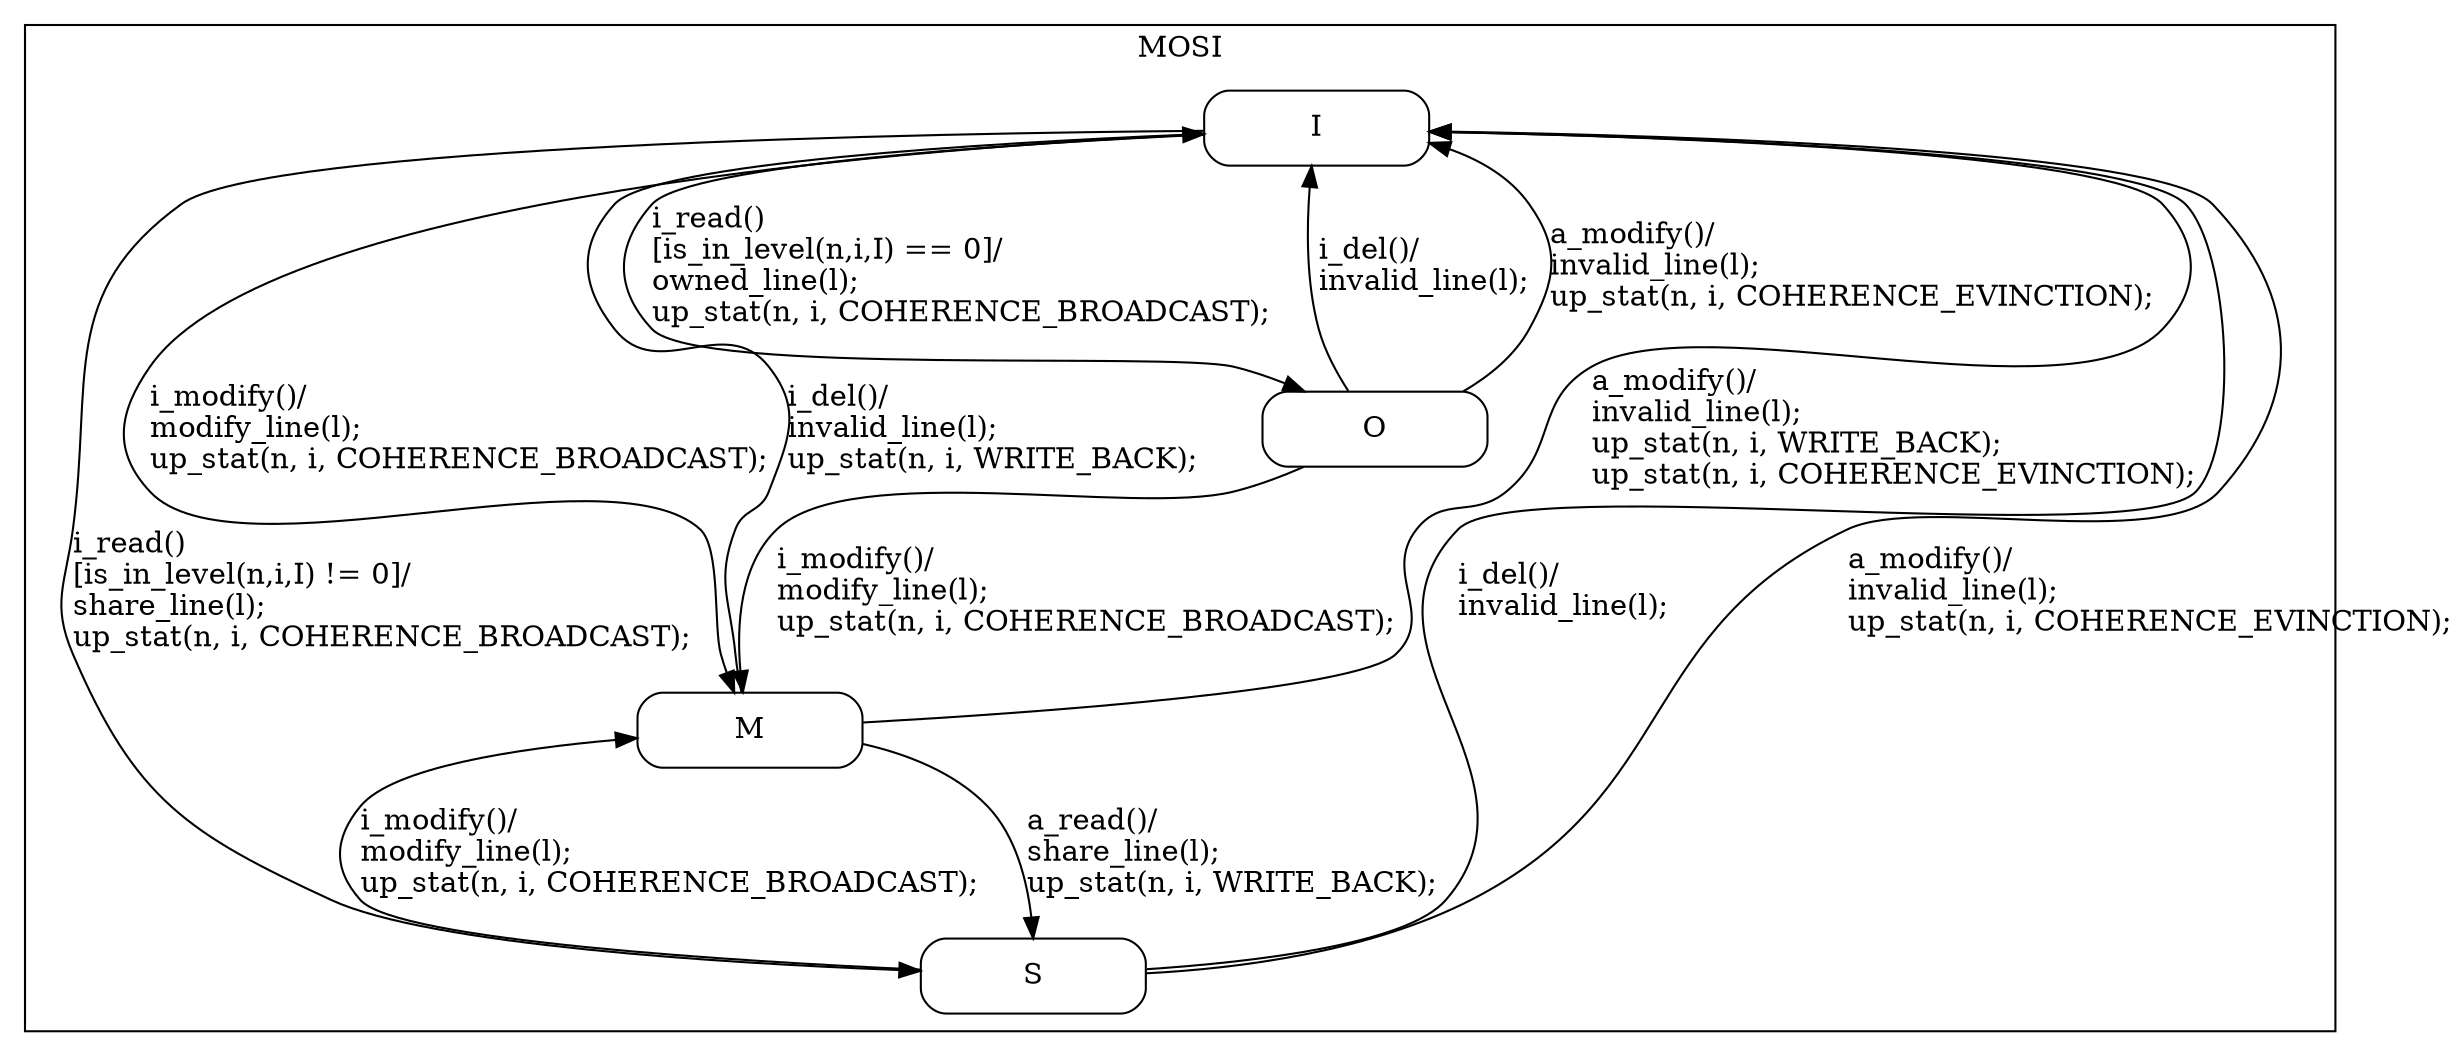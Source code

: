 digraph coherence {

    node
        [shape=Mrecord width=1.5];

    subgraph cluster_MOSI {

        label="MOSI";

        //
        // States (Nodes)
        //

        "MOSI::I"
            [label="{I}"];

        "MOSI::M"
            [label="{M}"];

        "MOSI::S"
            [label="{S}"];

        "MOSI::O"
            [label="{O}"];

        //
        // Transitions (Edges)
        //

        "MOSI::I" -> "MOSI::S"
            [label="i_read()\l\[is_in_level(n,i,I) != 0\]/\lshare_line(l);\lup_stat(n, i, COHERENCE_BROADCAST);\l"];

        "MOSI::I" -> "MOSI::O"
            [label="i_read()\l\[is_in_level(n,i,I) == 0\]/\lowned_line(l);\lup_stat(n, i, COHERENCE_BROADCAST);\l"];

        "MOSI::I" -> "MOSI::M"
            [label="i_modify()/\lmodify_line(l);\lup_stat(n, i, COHERENCE_BROADCAST);\l"];

        "MOSI::M" -> "MOSI::S"
            [label="a_read()/\lshare_line(l);\lup_stat(n, i, WRITE_BACK);\l"];

        "MOSI::M" -> "MOSI::I"
            [label="i_del()/\linvalid_line(l);\lup_stat(n, i, WRITE_BACK);\l"];

        "MOSI::M" -> "MOSI::I"
            [label="a_modify()/\linvalid_line(l);\lup_stat(n, i, WRITE_BACK);\lup_stat(n, i, COHERENCE_EVINCTION);\l"];

        "MOSI::S" -> "MOSI::M"
            [label="i_modify()/\lmodify_line(l);\lup_stat(n, i, COHERENCE_BROADCAST);\l"];

        "MOSI::S" -> "MOSI::I"
            [label="i_del()/\linvalid_line(l);\l"];

        "MOSI::S" -> "MOSI::I"
            [label="a_modify()/\linvalid_line(l);\lup_stat(n, i, COHERENCE_EVINCTION);\l"];

        "MOSI::O" -> "MOSI::M"
            [label="i_modify()/\lmodify_line(l);\lup_stat(n, i, COHERENCE_BROADCAST);\l"];

        "MOSI::O" -> "MOSI::I"
            [label="i_del()/\linvalid_line(l);\l"];

        "MOSI::O" -> "MOSI::I"
            [label="a_modify()/\linvalid_line(l);\lup_stat(n, i, COHERENCE_EVINCTION);\l"];
    }

}
